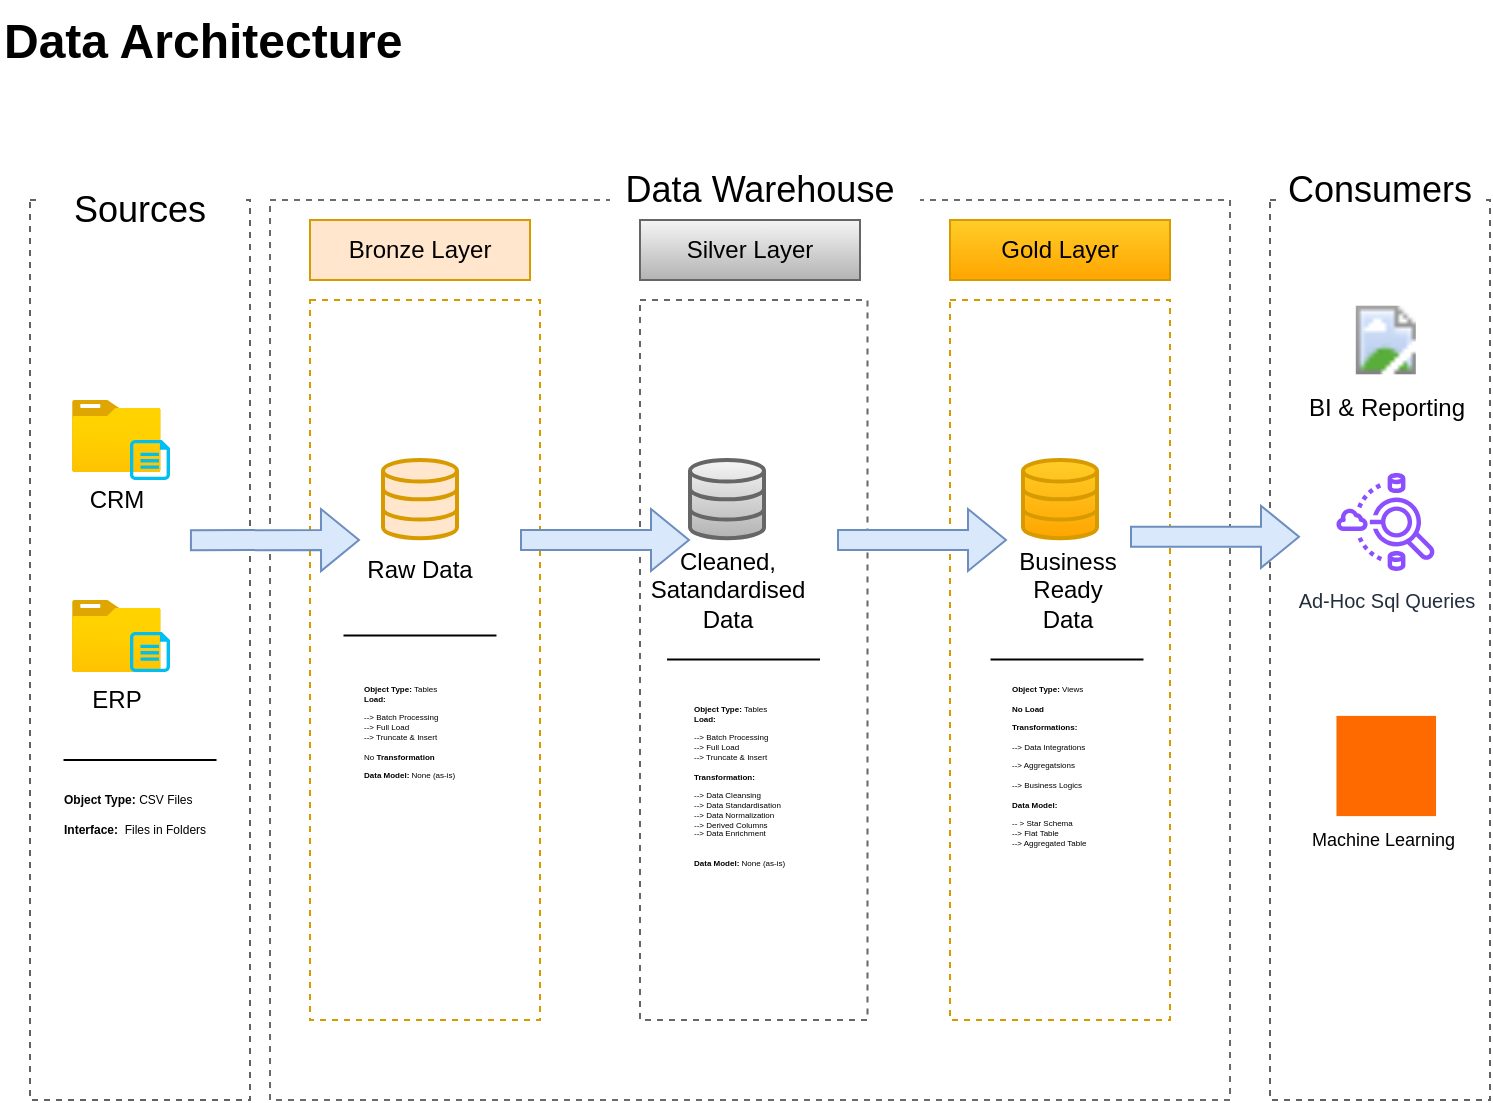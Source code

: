 <mxfile version="27.0.9">
  <diagram name="Page-1" id="GOW2shGQ0djGZbfntSRo">
    <mxGraphModel dx="1426" dy="889" grid="1" gridSize="10" guides="1" tooltips="1" connect="1" arrows="1" fold="1" page="1" pageScale="1" pageWidth="850" pageHeight="1100" math="0" shadow="0">
      <root>
        <mxCell id="0" />
        <mxCell id="1" parent="0" />
        <mxCell id="tqkfEehtVtc8zdsrbR30-1" value="" style="rounded=0;whiteSpace=wrap;html=1;fillColor=none;strokeColor=light-dark(#616161, #ededed);dashed=1;" vertex="1" parent="1">
          <mxGeometry x="30" y="110" width="110" height="450" as="geometry" />
        </mxCell>
        <mxCell id="tqkfEehtVtc8zdsrbR30-3" value="&lt;font style=&quot;font-size: 18px;&quot;&gt;Sources&lt;/font&gt;" style="rounded=0;whiteSpace=wrap;html=1;strokeColor=none;" vertex="1" parent="1">
          <mxGeometry x="35" y="100" width="100" height="30" as="geometry" />
        </mxCell>
        <mxCell id="tqkfEehtVtc8zdsrbR30-4" value="" style="rounded=0;whiteSpace=wrap;html=1;fillColor=none;strokeColor=light-dark(#6b6b6b, #ededed);dashed=1;" vertex="1" parent="1">
          <mxGeometry x="150" y="110" width="480" height="450" as="geometry" />
        </mxCell>
        <mxCell id="tqkfEehtVtc8zdsrbR30-5" value="&lt;span style=&quot;font-size: 18px;&quot;&gt;Data Warehouse&amp;nbsp;&lt;/span&gt;" style="rounded=0;whiteSpace=wrap;html=1;strokeColor=none;" vertex="1" parent="1">
          <mxGeometry x="320" y="80" width="155" height="50" as="geometry" />
        </mxCell>
        <mxCell id="tqkfEehtVtc8zdsrbR30-6" value="" style="rounded=0;whiteSpace=wrap;html=1;fillColor=none;strokeColor=light-dark(#616161, #ededed);dashed=1;" vertex="1" parent="1">
          <mxGeometry x="650" y="110" width="110" height="450" as="geometry" />
        </mxCell>
        <mxCell id="tqkfEehtVtc8zdsrbR30-7" value="&lt;span style=&quot;font-size: 18px;&quot;&gt;Consumers&lt;/span&gt;" style="rounded=0;whiteSpace=wrap;html=1;strokeColor=none;" vertex="1" parent="1">
          <mxGeometry x="655" y="90" width="100" height="30" as="geometry" />
        </mxCell>
        <mxCell id="tqkfEehtVtc8zdsrbR30-8" value="Bronze Layer" style="rounded=0;whiteSpace=wrap;html=1;fillColor=#ffe6cc;strokeColor=#d79b00;" vertex="1" parent="1">
          <mxGeometry x="170" y="120" width="110" height="30" as="geometry" />
        </mxCell>
        <mxCell id="tqkfEehtVtc8zdsrbR30-10" value="" style="rounded=0;whiteSpace=wrap;html=1;fillColor=none;strokeColor=#d79b00;dashed=1;" vertex="1" parent="1">
          <mxGeometry x="170" y="160" width="115" height="360" as="geometry" />
        </mxCell>
        <mxCell id="tqkfEehtVtc8zdsrbR30-11" value="Silver Layer" style="rounded=0;whiteSpace=wrap;html=1;fillColor=#f5f5f5;strokeColor=#666666;gradientColor=#b3b3b3;" vertex="1" parent="1">
          <mxGeometry x="335" y="120" width="110" height="30" as="geometry" />
        </mxCell>
        <mxCell id="tqkfEehtVtc8zdsrbR30-12" value="" style="rounded=0;whiteSpace=wrap;html=1;fillColor=none;strokeColor=#666666;gradientColor=#b3b3b3;dashed=1;" vertex="1" parent="1">
          <mxGeometry x="335" y="160" width="113.75" height="360" as="geometry" />
        </mxCell>
        <mxCell id="tqkfEehtVtc8zdsrbR30-13" value="Gold Layer" style="rounded=0;whiteSpace=wrap;html=1;fillColor=#ffcd28;strokeColor=#d79b00;gradientColor=#ffa500;" vertex="1" parent="1">
          <mxGeometry x="490" y="120" width="110" height="30" as="geometry" />
        </mxCell>
        <mxCell id="tqkfEehtVtc8zdsrbR30-14" value="" style="rounded=0;whiteSpace=wrap;html=1;fillColor=none;strokeColor=#d79b00;gradientColor=#ffa500;dashed=1;" vertex="1" parent="1">
          <mxGeometry x="490" y="160" width="110" height="360" as="geometry" />
        </mxCell>
        <mxCell id="tqkfEehtVtc8zdsrbR30-15" value="CRM" style="image;aspect=fixed;html=1;points=[];align=center;fontSize=12;image=img/lib/azure2/general/Folder_Blank.svg;" vertex="1" parent="1">
          <mxGeometry x="51" y="210" width="44.36" height="36" as="geometry" />
        </mxCell>
        <mxCell id="tqkfEehtVtc8zdsrbR30-16" value="" style="verticalLabelPosition=bottom;html=1;verticalAlign=top;align=center;strokeColor=none;fillColor=#00BEF2;shape=mxgraph.azure.cloud_services_configuration_file;pointerEvents=1;" vertex="1" parent="1">
          <mxGeometry x="80" y="230" width="20" height="20" as="geometry" />
        </mxCell>
        <mxCell id="tqkfEehtVtc8zdsrbR30-18" value="ERP" style="image;aspect=fixed;html=1;points=[];align=center;fontSize=12;image=img/lib/azure2/general/Folder_Blank.svg;" vertex="1" parent="1">
          <mxGeometry x="51" y="310" width="44.36" height="36" as="geometry" />
        </mxCell>
        <mxCell id="tqkfEehtVtc8zdsrbR30-19" value="" style="verticalLabelPosition=bottom;html=1;verticalAlign=top;align=center;strokeColor=none;fillColor=#00BEF2;shape=mxgraph.azure.cloud_services_configuration_file;pointerEvents=1;" vertex="1" parent="1">
          <mxGeometry x="80" y="326" width="20" height="20" as="geometry" />
        </mxCell>
        <mxCell id="tqkfEehtVtc8zdsrbR30-32" value="" style="html=1;verticalLabelPosition=bottom;align=center;labelBackgroundColor=#ffffff;verticalAlign=top;strokeWidth=2;strokeColor=#d79b00;shadow=0;dashed=0;shape=mxgraph.ios7.icons.data;fillColor=#ffe6cc;" vertex="1" parent="1">
          <mxGeometry x="206.5" y="240" width="37" height="39.1" as="geometry" />
        </mxCell>
        <mxCell id="tqkfEehtVtc8zdsrbR30-33" value="" style="html=1;verticalLabelPosition=bottom;align=center;labelBackgroundColor=#ffffff;verticalAlign=top;strokeWidth=2;strokeColor=#666666;shadow=0;dashed=0;shape=mxgraph.ios7.icons.data;fillColor=#f5f5f5;gradientColor=#b3b3b3;" vertex="1" parent="1">
          <mxGeometry x="360" y="240" width="37" height="39.1" as="geometry" />
        </mxCell>
        <mxCell id="tqkfEehtVtc8zdsrbR30-34" value="" style="html=1;verticalLabelPosition=bottom;align=center;labelBackgroundColor=#ffffff;verticalAlign=top;strokeWidth=2;strokeColor=#d79b00;shadow=0;dashed=0;shape=mxgraph.ios7.icons.data;fillColor=#ffcd28;gradientColor=#ffa500;" vertex="1" parent="1">
          <mxGeometry x="526.5" y="240" width="37" height="39.1" as="geometry" />
        </mxCell>
        <mxCell id="tqkfEehtVtc8zdsrbR30-35" value="Raw Data" style="text;html=1;align=center;verticalAlign=middle;whiteSpace=wrap;rounded=0;" vertex="1" parent="1">
          <mxGeometry x="195" y="280" width="60" height="30" as="geometry" />
        </mxCell>
        <mxCell id="tqkfEehtVtc8zdsrbR30-36" value="Cleaned, Satandardised Data" style="text;html=1;align=center;verticalAlign=middle;whiteSpace=wrap;rounded=0;" vertex="1" parent="1">
          <mxGeometry x="348.5" y="290" width="60" height="30" as="geometry" />
        </mxCell>
        <mxCell id="tqkfEehtVtc8zdsrbR30-37" value="Business Ready Data" style="text;html=1;align=center;verticalAlign=middle;whiteSpace=wrap;rounded=0;" vertex="1" parent="1">
          <mxGeometry x="518.5" y="290" width="60" height="30" as="geometry" />
        </mxCell>
        <mxCell id="tqkfEehtVtc8zdsrbR30-38" value="" style="shape=flexArrow;endArrow=classic;html=1;rounded=0;entryX=0;entryY=0;entryDx=0;entryDy=0;exitX=0.727;exitY=0.378;exitDx=0;exitDy=0;exitPerimeter=0;fillColor=#dae8fc;strokeColor=#6c8ebf;" edge="1" parent="1" source="tqkfEehtVtc8zdsrbR30-1" target="tqkfEehtVtc8zdsrbR30-35">
          <mxGeometry width="50" height="50" relative="1" as="geometry">
            <mxPoint x="110" y="310" as="sourcePoint" />
            <mxPoint x="160" y="260" as="targetPoint" />
          </mxGeometry>
        </mxCell>
        <mxCell id="tqkfEehtVtc8zdsrbR30-39" value="" style="shape=flexArrow;endArrow=classic;html=1;rounded=0;entryX=0;entryY=0;entryDx=0;entryDy=0;exitX=0.727;exitY=0.378;exitDx=0;exitDy=0;exitPerimeter=0;fillColor=#dae8fc;strokeColor=#6c8ebf;" edge="1" parent="1">
          <mxGeometry width="50" height="50" relative="1" as="geometry">
            <mxPoint x="275" y="280" as="sourcePoint" />
            <mxPoint x="360" y="280" as="targetPoint" />
          </mxGeometry>
        </mxCell>
        <mxCell id="tqkfEehtVtc8zdsrbR30-40" value="" style="shape=flexArrow;endArrow=classic;html=1;rounded=0;entryX=0;entryY=0;entryDx=0;entryDy=0;exitX=0.727;exitY=0.378;exitDx=0;exitDy=0;exitPerimeter=0;fillColor=#dae8fc;strokeColor=#6c8ebf;" edge="1" parent="1">
          <mxGeometry width="50" height="50" relative="1" as="geometry">
            <mxPoint x="433.5" y="280" as="sourcePoint" />
            <mxPoint x="518.5" y="280" as="targetPoint" />
          </mxGeometry>
        </mxCell>
        <mxCell id="tqkfEehtVtc8zdsrbR30-41" value="" style="endArrow=none;html=1;rounded=0;entryX=0.909;entryY=0.611;entryDx=0;entryDy=0;entryPerimeter=0;" edge="1" parent="1">
          <mxGeometry width="50" height="50" relative="1" as="geometry">
            <mxPoint x="186.75" y="327.75" as="sourcePoint" />
            <mxPoint x="263.24" y="327.71" as="targetPoint" />
          </mxGeometry>
        </mxCell>
        <mxCell id="tqkfEehtVtc8zdsrbR30-46" value="" style="endArrow=none;html=1;rounded=0;entryX=0.909;entryY=0.611;entryDx=0;entryDy=0;entryPerimeter=0;" edge="1" parent="1">
          <mxGeometry width="50" height="50" relative="1" as="geometry">
            <mxPoint x="348.51" y="339.75" as="sourcePoint" />
            <mxPoint x="425" y="339.71" as="targetPoint" />
          </mxGeometry>
        </mxCell>
        <mxCell id="tqkfEehtVtc8zdsrbR30-47" value="" style="endArrow=none;html=1;rounded=0;entryX=0.909;entryY=0.611;entryDx=0;entryDy=0;entryPerimeter=0;" edge="1" parent="1">
          <mxGeometry width="50" height="50" relative="1" as="geometry">
            <mxPoint x="510.26" y="339.75" as="sourcePoint" />
            <mxPoint x="586.75" y="339.71" as="targetPoint" />
          </mxGeometry>
        </mxCell>
        <mxCell id="tqkfEehtVtc8zdsrbR30-48" value="" style="endArrow=none;html=1;rounded=0;entryX=0.909;entryY=0.611;entryDx=0;entryDy=0;entryPerimeter=0;" edge="1" parent="1">
          <mxGeometry width="50" height="50" relative="1" as="geometry">
            <mxPoint x="46.76" y="390.04" as="sourcePoint" />
            <mxPoint x="123.25" y="390.0" as="targetPoint" />
          </mxGeometry>
        </mxCell>
        <mxCell id="tqkfEehtVtc8zdsrbR30-51" value="&lt;font style=&quot;font-size: 6px;&quot;&gt;&lt;b&gt;Object Type: &lt;/b&gt;CSV Files&lt;/font&gt;&lt;div&gt;&lt;font style=&quot;font-size: 6px;&quot;&gt;&lt;b&gt;Interface:&lt;/b&gt;&amp;nbsp; Files in Folders&lt;/font&gt;&lt;/div&gt;" style="text;html=1;align=left;verticalAlign=middle;whiteSpace=wrap;rounded=0;" vertex="1" parent="1">
          <mxGeometry x="45" y="400" width="80" height="30" as="geometry" />
        </mxCell>
        <mxCell id="tqkfEehtVtc8zdsrbR30-64" value="&lt;b&gt;Object Type: &lt;/b&gt;Tables&lt;div&gt;&lt;b&gt;Load:&lt;/b&gt;&lt;/div&gt;&lt;div&gt;&lt;br&gt;&lt;/div&gt;&lt;div&gt;--&amp;gt; Batch Processing&amp;nbsp;&lt;/div&gt;&lt;div&gt;--&amp;gt; Full Load&lt;/div&gt;&lt;div&gt;--&amp;gt; Truncate &amp;amp; Insert&lt;/div&gt;&lt;div&gt;&lt;br&gt;&lt;/div&gt;&lt;div&gt;No &lt;b&gt;Transformation&lt;/b&gt;&lt;/div&gt;&lt;div&gt;&lt;br&gt;&lt;/div&gt;&lt;div&gt;&lt;b&gt;Data Model: &lt;/b&gt;None (as-is)&lt;/div&gt;" style="text;html=1;align=left;verticalAlign=top;whiteSpace=wrap;rounded=0;fontSize=4;labelPosition=center;verticalLabelPosition=middle;" vertex="1" parent="1">
          <mxGeometry x="195" y="346" width="60" height="64" as="geometry" />
        </mxCell>
        <mxCell id="tqkfEehtVtc8zdsrbR30-65" value="&lt;b&gt;Object Type: &lt;/b&gt;Tables&lt;div&gt;&lt;b&gt;Load:&lt;/b&gt;&lt;/div&gt;&lt;div&gt;&lt;br&gt;&lt;/div&gt;&lt;div&gt;--&amp;gt; Batch Processing&amp;nbsp;&lt;/div&gt;&lt;div&gt;--&amp;gt; Full Load&lt;/div&gt;&lt;div&gt;--&amp;gt; Truncate &amp;amp; Insert&lt;/div&gt;&lt;div&gt;&lt;br&gt;&lt;/div&gt;&lt;div&gt;&lt;b&gt;Transformation:&lt;/b&gt;&lt;/div&gt;&lt;div&gt;&lt;br&gt;&lt;/div&gt;&lt;div&gt;--&amp;gt; Data Cleansing&amp;nbsp;&lt;/div&gt;&lt;div&gt;--&amp;gt; Data Standardisation&lt;/div&gt;&lt;div&gt;--&amp;gt; Data Normalization&lt;/div&gt;&lt;div&gt;--&amp;gt; Derived Columns&lt;/div&gt;&lt;div&gt;--&amp;gt; Data Enrichment&lt;/div&gt;&lt;div&gt;&lt;br&gt;&lt;/div&gt;&lt;div&gt;&lt;br&gt;&lt;/div&gt;&lt;div&gt;&lt;b&gt;Data Model: &lt;/b&gt;None (as-is)&lt;/div&gt;" style="text;html=1;align=left;verticalAlign=top;whiteSpace=wrap;rounded=0;fontSize=4;labelPosition=center;verticalLabelPosition=middle;" vertex="1" parent="1">
          <mxGeometry x="360" y="356" width="60" height="94" as="geometry" />
        </mxCell>
        <mxCell id="tqkfEehtVtc8zdsrbR30-67" value="&lt;b&gt;Object Type: &lt;/b&gt;Views&lt;div&gt;&lt;br&gt;&lt;div&gt;&lt;b&gt;No Load&lt;/b&gt;&lt;/div&gt;&lt;div&gt;&lt;b&gt;&lt;br&gt;&lt;/b&gt;&lt;/div&gt;&lt;div&gt;&lt;b&gt;Transformations:&lt;/b&gt;&lt;/div&gt;&lt;div&gt;&lt;br&gt;&lt;/div&gt;&lt;div&gt;--&amp;gt; Data Integrations&amp;nbsp;&lt;/div&gt;&lt;div&gt;&lt;br&gt;&lt;/div&gt;&lt;div&gt;--&amp;gt; Aggregatsions&lt;/div&gt;&lt;div&gt;&lt;br&gt;&lt;/div&gt;&lt;div&gt;--&amp;gt; Business Logics&lt;/div&gt;&lt;div&gt;&lt;br&gt;&lt;/div&gt;&lt;div&gt;&lt;b&gt;Data Model:&amp;nbsp;&lt;/b&gt;&lt;/div&gt;&lt;/div&gt;&lt;div&gt;&lt;b&gt;&lt;br&gt;&lt;/b&gt;&lt;/div&gt;&lt;div&gt;-- &amp;gt; Star Schema&lt;/div&gt;&lt;div&gt;--&amp;gt; Flat Table&amp;nbsp;&lt;/div&gt;&lt;div&gt;--&amp;gt; Aggregated Table&lt;/div&gt;" style="text;html=1;align=left;verticalAlign=top;whiteSpace=wrap;rounded=0;fontSize=4;labelPosition=center;verticalLabelPosition=middle;" vertex="1" parent="1">
          <mxGeometry x="518.5" y="346" width="60" height="94" as="geometry" />
        </mxCell>
        <mxCell id="tqkfEehtVtc8zdsrbR30-68" value="BI &amp;amp; Reporting" style="image;aspect=fixed;html=1;points=[];align=center;fontSize=12;image=img/lib/azure2/power_platform/PowerBI.svg;" vertex="1" parent="1">
          <mxGeometry x="692.9" y="160" width="30" height="40" as="geometry" />
        </mxCell>
        <mxCell id="tqkfEehtVtc8zdsrbR30-69" value="&lt;font style=&quot;font-size: 10px;&quot;&gt;Ad-Hoc Sql Queries&lt;/font&gt;" style="sketch=0;outlineConnect=0;fontColor=#232F3E;gradientColor=none;fillColor=#8C4FFF;strokeColor=none;dashed=0;verticalLabelPosition=bottom;verticalAlign=top;align=center;html=1;fontSize=12;fontStyle=0;aspect=fixed;pointerEvents=1;shape=mxgraph.aws4.athena_data_source_connectors;" vertex="1" parent="1">
          <mxGeometry x="683.22" y="246" width="49.35" height="50" as="geometry" />
        </mxCell>
        <mxCell id="tqkfEehtVtc8zdsrbR30-71" value="" style="shape=flexArrow;endArrow=classic;html=1;rounded=0;entryX=0;entryY=0;entryDx=0;entryDy=0;exitX=0.727;exitY=0.378;exitDx=0;exitDy=0;exitPerimeter=0;fillColor=#dae8fc;strokeColor=#6c8ebf;" edge="1" parent="1">
          <mxGeometry width="50" height="50" relative="1" as="geometry">
            <mxPoint x="580" y="278.41" as="sourcePoint" />
            <mxPoint x="665" y="278.41" as="targetPoint" />
          </mxGeometry>
        </mxCell>
        <mxCell id="tqkfEehtVtc8zdsrbR30-72" value="" style="points=[];aspect=fixed;html=1;align=center;shadow=0;dashed=0;fillColor=#FF6A00;strokeColor=none;shape=mxgraph.alibaba_cloud.machine_learning;" vertex="1" parent="1">
          <mxGeometry x="683.22" y="367.95" width="49.8" height="50.1" as="geometry" />
        </mxCell>
        <mxCell id="tqkfEehtVtc8zdsrbR30-73" value="Machine Learning" style="text;html=1;align=left;verticalAlign=top;whiteSpace=wrap;rounded=0;fontSize=9;" vertex="1" parent="1">
          <mxGeometry x="669.06" y="418.05" width="78.12" height="20" as="geometry" />
        </mxCell>
        <mxCell id="tqkfEehtVtc8zdsrbR30-74" value="&lt;h1 style=&quot;margin-top: 0px;&quot;&gt;Data Architecture&lt;/h1&gt;" style="text;html=1;whiteSpace=wrap;overflow=hidden;rounded=0;" vertex="1" parent="1">
          <mxGeometry x="15" y="10" width="205" height="40" as="geometry" />
        </mxCell>
      </root>
    </mxGraphModel>
  </diagram>
</mxfile>
